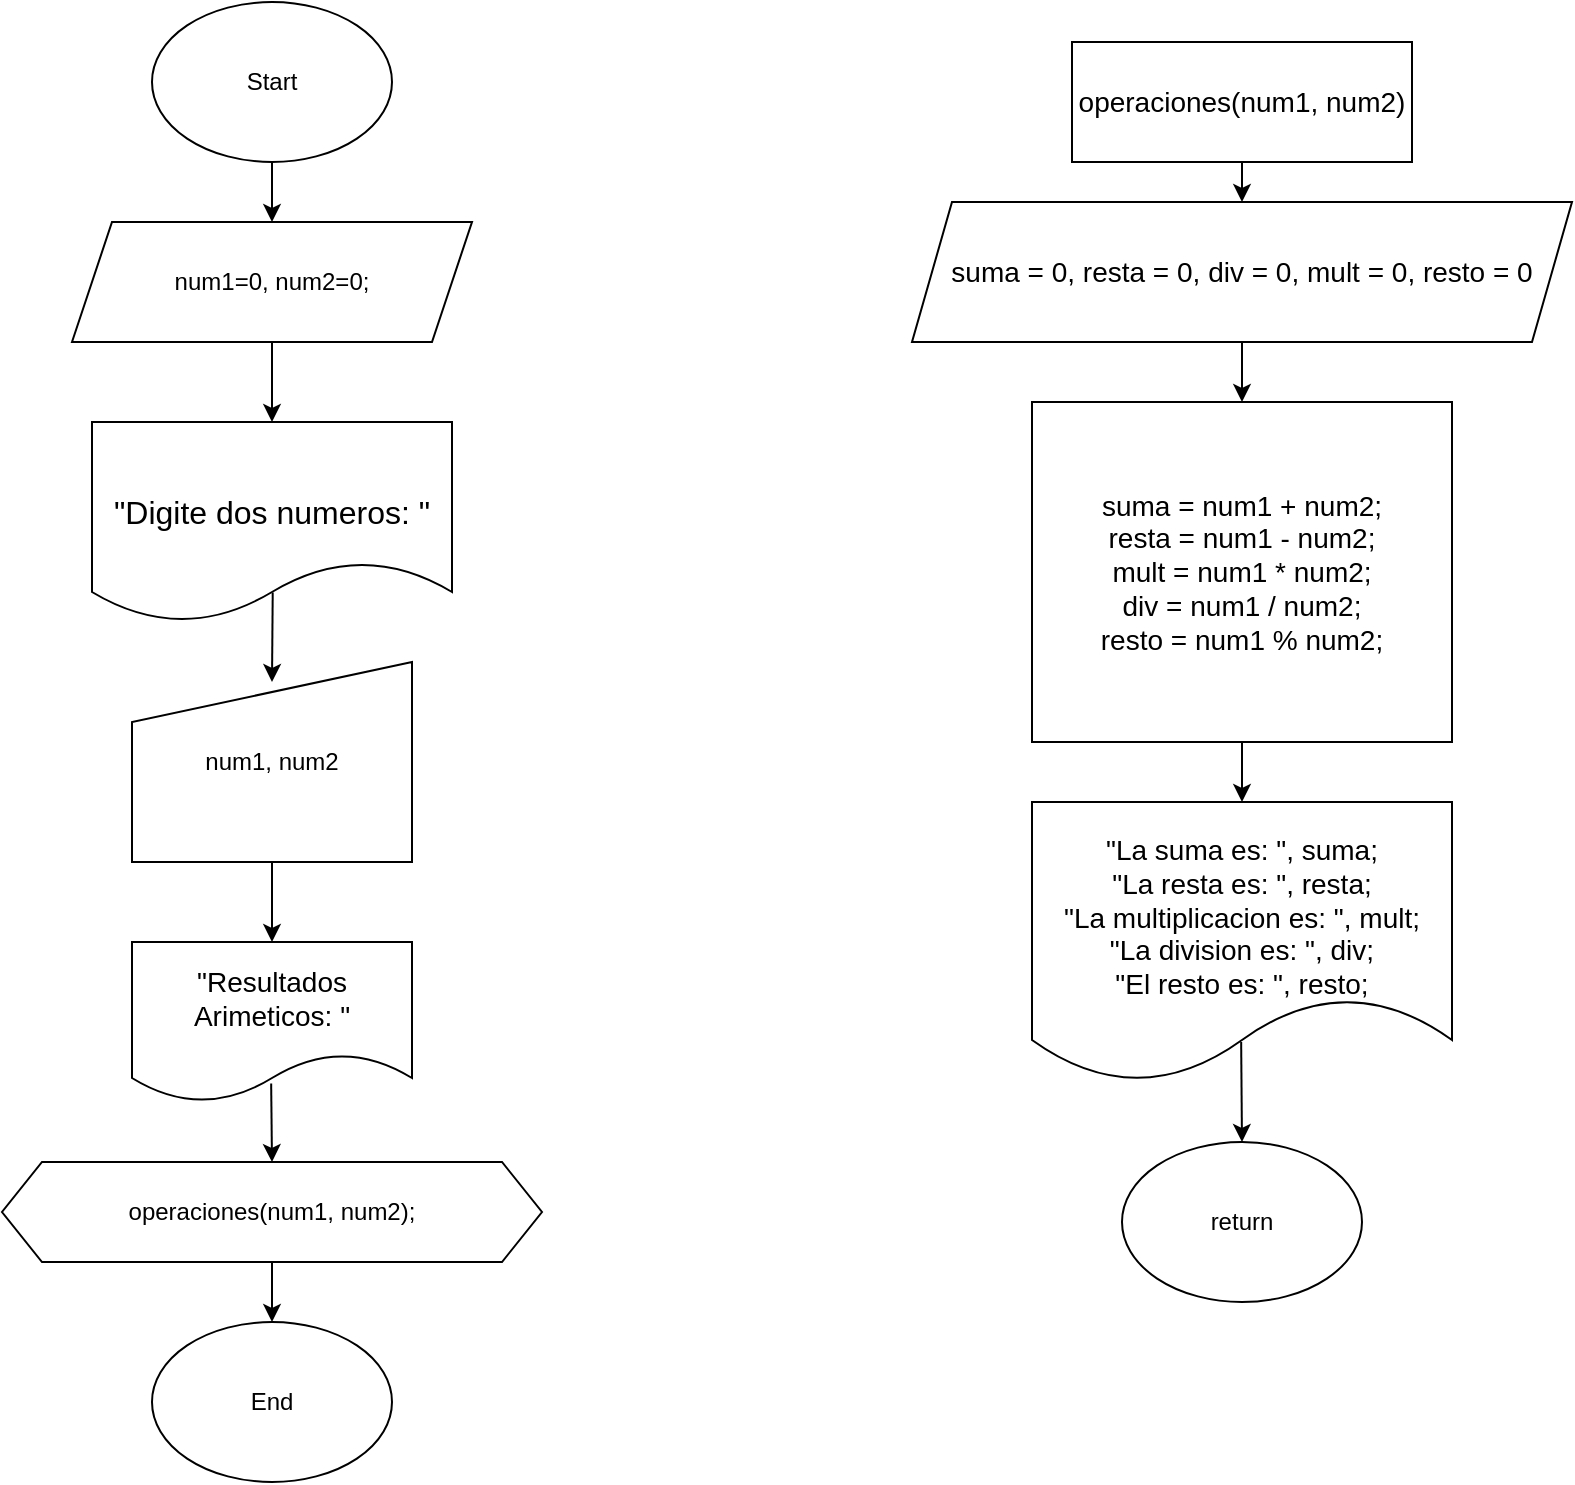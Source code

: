 <mxfile>
    <diagram id="92-1aLvP98ZcUb6i4rZU" name="Page-1">
        <mxGraphModel dx="1544" dy="806" grid="1" gridSize="10" guides="1" tooltips="1" connect="1" arrows="1" fold="1" page="1" pageScale="1" pageWidth="850" pageHeight="1100" math="0" shadow="0">
            <root>
                <mxCell id="0"/>
                <mxCell id="1" parent="0"/>
                <mxCell id="4" style="edgeStyle=none;html=1;entryX=0.5;entryY=0;entryDx=0;entryDy=0;" edge="1" parent="1" source="2" target="3">
                    <mxGeometry relative="1" as="geometry"/>
                </mxCell>
                <mxCell id="2" value="Start" style="ellipse;whiteSpace=wrap;html=1;" vertex="1" parent="1">
                    <mxGeometry x="100" y="30" width="120" height="80" as="geometry"/>
                </mxCell>
                <mxCell id="6" style="edgeStyle=none;html=1;entryX=0.5;entryY=0;entryDx=0;entryDy=0;" edge="1" parent="1" source="3" target="5">
                    <mxGeometry relative="1" as="geometry"/>
                </mxCell>
                <mxCell id="3" value="num1=0, num2=0;" style="shape=parallelogram;perimeter=parallelogramPerimeter;whiteSpace=wrap;html=1;fixedSize=1;" vertex="1" parent="1">
                    <mxGeometry x="60" y="140" width="200" height="60" as="geometry"/>
                </mxCell>
                <mxCell id="8" style="edgeStyle=none;html=1;exitX=0.502;exitY=0.853;exitDx=0;exitDy=0;exitPerimeter=0;" edge="1" parent="1" source="5">
                    <mxGeometry relative="1" as="geometry">
                        <mxPoint x="160" y="330" as="sourcePoint"/>
                        <mxPoint x="160" y="370" as="targetPoint"/>
                    </mxGeometry>
                </mxCell>
                <mxCell id="5" value="&lt;div&gt;&lt;br&gt;&lt;/div&gt;&quot;Digite dos numeros: &quot;" style="shape=document;whiteSpace=wrap;html=1;boundedLbl=1;fontSize=16;" vertex="1" parent="1">
                    <mxGeometry x="70" y="240" width="180" height="100" as="geometry"/>
                </mxCell>
                <mxCell id="22" style="edgeStyle=none;html=1;entryX=0.5;entryY=0;entryDx=0;entryDy=0;" edge="1" parent="1" source="9" target="21">
                    <mxGeometry relative="1" as="geometry"/>
                </mxCell>
                <mxCell id="9" value="num1, num2" style="shape=manualInput;whiteSpace=wrap;html=1;" vertex="1" parent="1">
                    <mxGeometry x="90" y="360" width="140" height="100" as="geometry"/>
                </mxCell>
                <mxCell id="12" value="" style="edgeStyle=none;html=1;" edge="1" parent="1" source="10" target="11">
                    <mxGeometry relative="1" as="geometry"/>
                </mxCell>
                <mxCell id="10" value="operaciones(num1, num2)" style="rounded=0;whiteSpace=wrap;html=1;fontSize=14;" vertex="1" parent="1">
                    <mxGeometry x="560" y="50" width="170" height="60" as="geometry"/>
                </mxCell>
                <mxCell id="14" value="" style="edgeStyle=none;html=1;" edge="1" parent="1" source="11" target="13">
                    <mxGeometry relative="1" as="geometry"/>
                </mxCell>
                <mxCell id="11" value="suma = 0,&amp;nbsp;&lt;span style=&quot;background-color: transparent;&quot;&gt;resta = 0,&amp;nbsp;&lt;/span&gt;&lt;span style=&quot;background-color: transparent;&quot;&gt;div = 0,&amp;nbsp;&lt;/span&gt;&lt;span style=&quot;background-color: transparent;&quot;&gt;mult = 0,&amp;nbsp;&lt;/span&gt;&lt;span style=&quot;background-color: transparent;&quot;&gt;resto = 0&lt;/span&gt;" style="whiteSpace=wrap;html=1;rounded=0;shape=parallelogram;perimeter=parallelogramPerimeter;fixedSize=1;fontSize=14;" vertex="1" parent="1">
                    <mxGeometry x="480" y="130" width="330" height="70" as="geometry"/>
                </mxCell>
                <mxCell id="16" style="edgeStyle=none;html=1;entryX=0.5;entryY=0;entryDx=0;entryDy=0;" edge="1" parent="1" source="13" target="15">
                    <mxGeometry relative="1" as="geometry"/>
                </mxCell>
                <mxCell id="13" value="suma = num1 + num2;&lt;div&gt;resta = num1 - num2;&lt;/div&gt;&lt;div&gt;mult = num1 * num2;&lt;/div&gt;&lt;div&gt;div = num1 / num2;&lt;/div&gt;&lt;div&gt;resto = num1 % num2;&lt;/div&gt;" style="whiteSpace=wrap;html=1;fontSize=14;rounded=0;" vertex="1" parent="1">
                    <mxGeometry x="540" y="230" width="210" height="170" as="geometry"/>
                </mxCell>
                <mxCell id="20" style="edgeStyle=none;html=1;exitX=0.498;exitY=0.857;exitDx=0;exitDy=0;exitPerimeter=0;" edge="1" parent="1" source="15" target="19">
                    <mxGeometry relative="1" as="geometry"/>
                </mxCell>
                <mxCell id="15" value="&lt;div&gt;&lt;br&gt;&lt;/div&gt;&quot;La suma es: &quot;, suma;&lt;div&gt;&quot;La resta es: &quot;, resta;&lt;/div&gt;&lt;div&gt;&quot;La multiplicacion es: &quot;, mult;&lt;/div&gt;&lt;div&gt;&quot;La division es: &quot;, div;&lt;/div&gt;&lt;div&gt;&quot;El resto es: &quot;, resto;&lt;/div&gt;" style="shape=document;whiteSpace=wrap;html=1;boundedLbl=1;fontSize=14;" vertex="1" parent="1">
                    <mxGeometry x="540" y="430" width="210" height="140" as="geometry"/>
                </mxCell>
                <mxCell id="19" value="return" style="ellipse;whiteSpace=wrap;html=1;" vertex="1" parent="1">
                    <mxGeometry x="585" y="600" width="120" height="80" as="geometry"/>
                </mxCell>
                <mxCell id="26" style="edgeStyle=none;html=1;entryX=0.5;entryY=0;entryDx=0;entryDy=0;exitX=0.497;exitY=0.884;exitDx=0;exitDy=0;exitPerimeter=0;" edge="1" parent="1" source="21">
                    <mxGeometry relative="1" as="geometry">
                        <mxPoint x="160" y="610.0" as="targetPoint"/>
                    </mxGeometry>
                </mxCell>
                <mxCell id="21" value="&quot;Resultados Arimeticos: &quot;" style="shape=document;whiteSpace=wrap;html=1;boundedLbl=1;fontSize=14;" vertex="1" parent="1">
                    <mxGeometry x="90" y="500" width="140" height="80" as="geometry"/>
                </mxCell>
                <mxCell id="29" style="edgeStyle=none;html=1;entryX=0.5;entryY=0;entryDx=0;entryDy=0;" edge="1" parent="1" source="27" target="28">
                    <mxGeometry relative="1" as="geometry"/>
                </mxCell>
                <mxCell id="27" value="operaciones(num1, num2);" style="shape=hexagon;perimeter=hexagonPerimeter2;whiteSpace=wrap;html=1;fixedSize=1;" vertex="1" parent="1">
                    <mxGeometry x="25" y="610" width="270" height="50" as="geometry"/>
                </mxCell>
                <mxCell id="28" value="End" style="ellipse;whiteSpace=wrap;html=1;" vertex="1" parent="1">
                    <mxGeometry x="100" y="690" width="120" height="80" as="geometry"/>
                </mxCell>
            </root>
        </mxGraphModel>
    </diagram>
</mxfile>